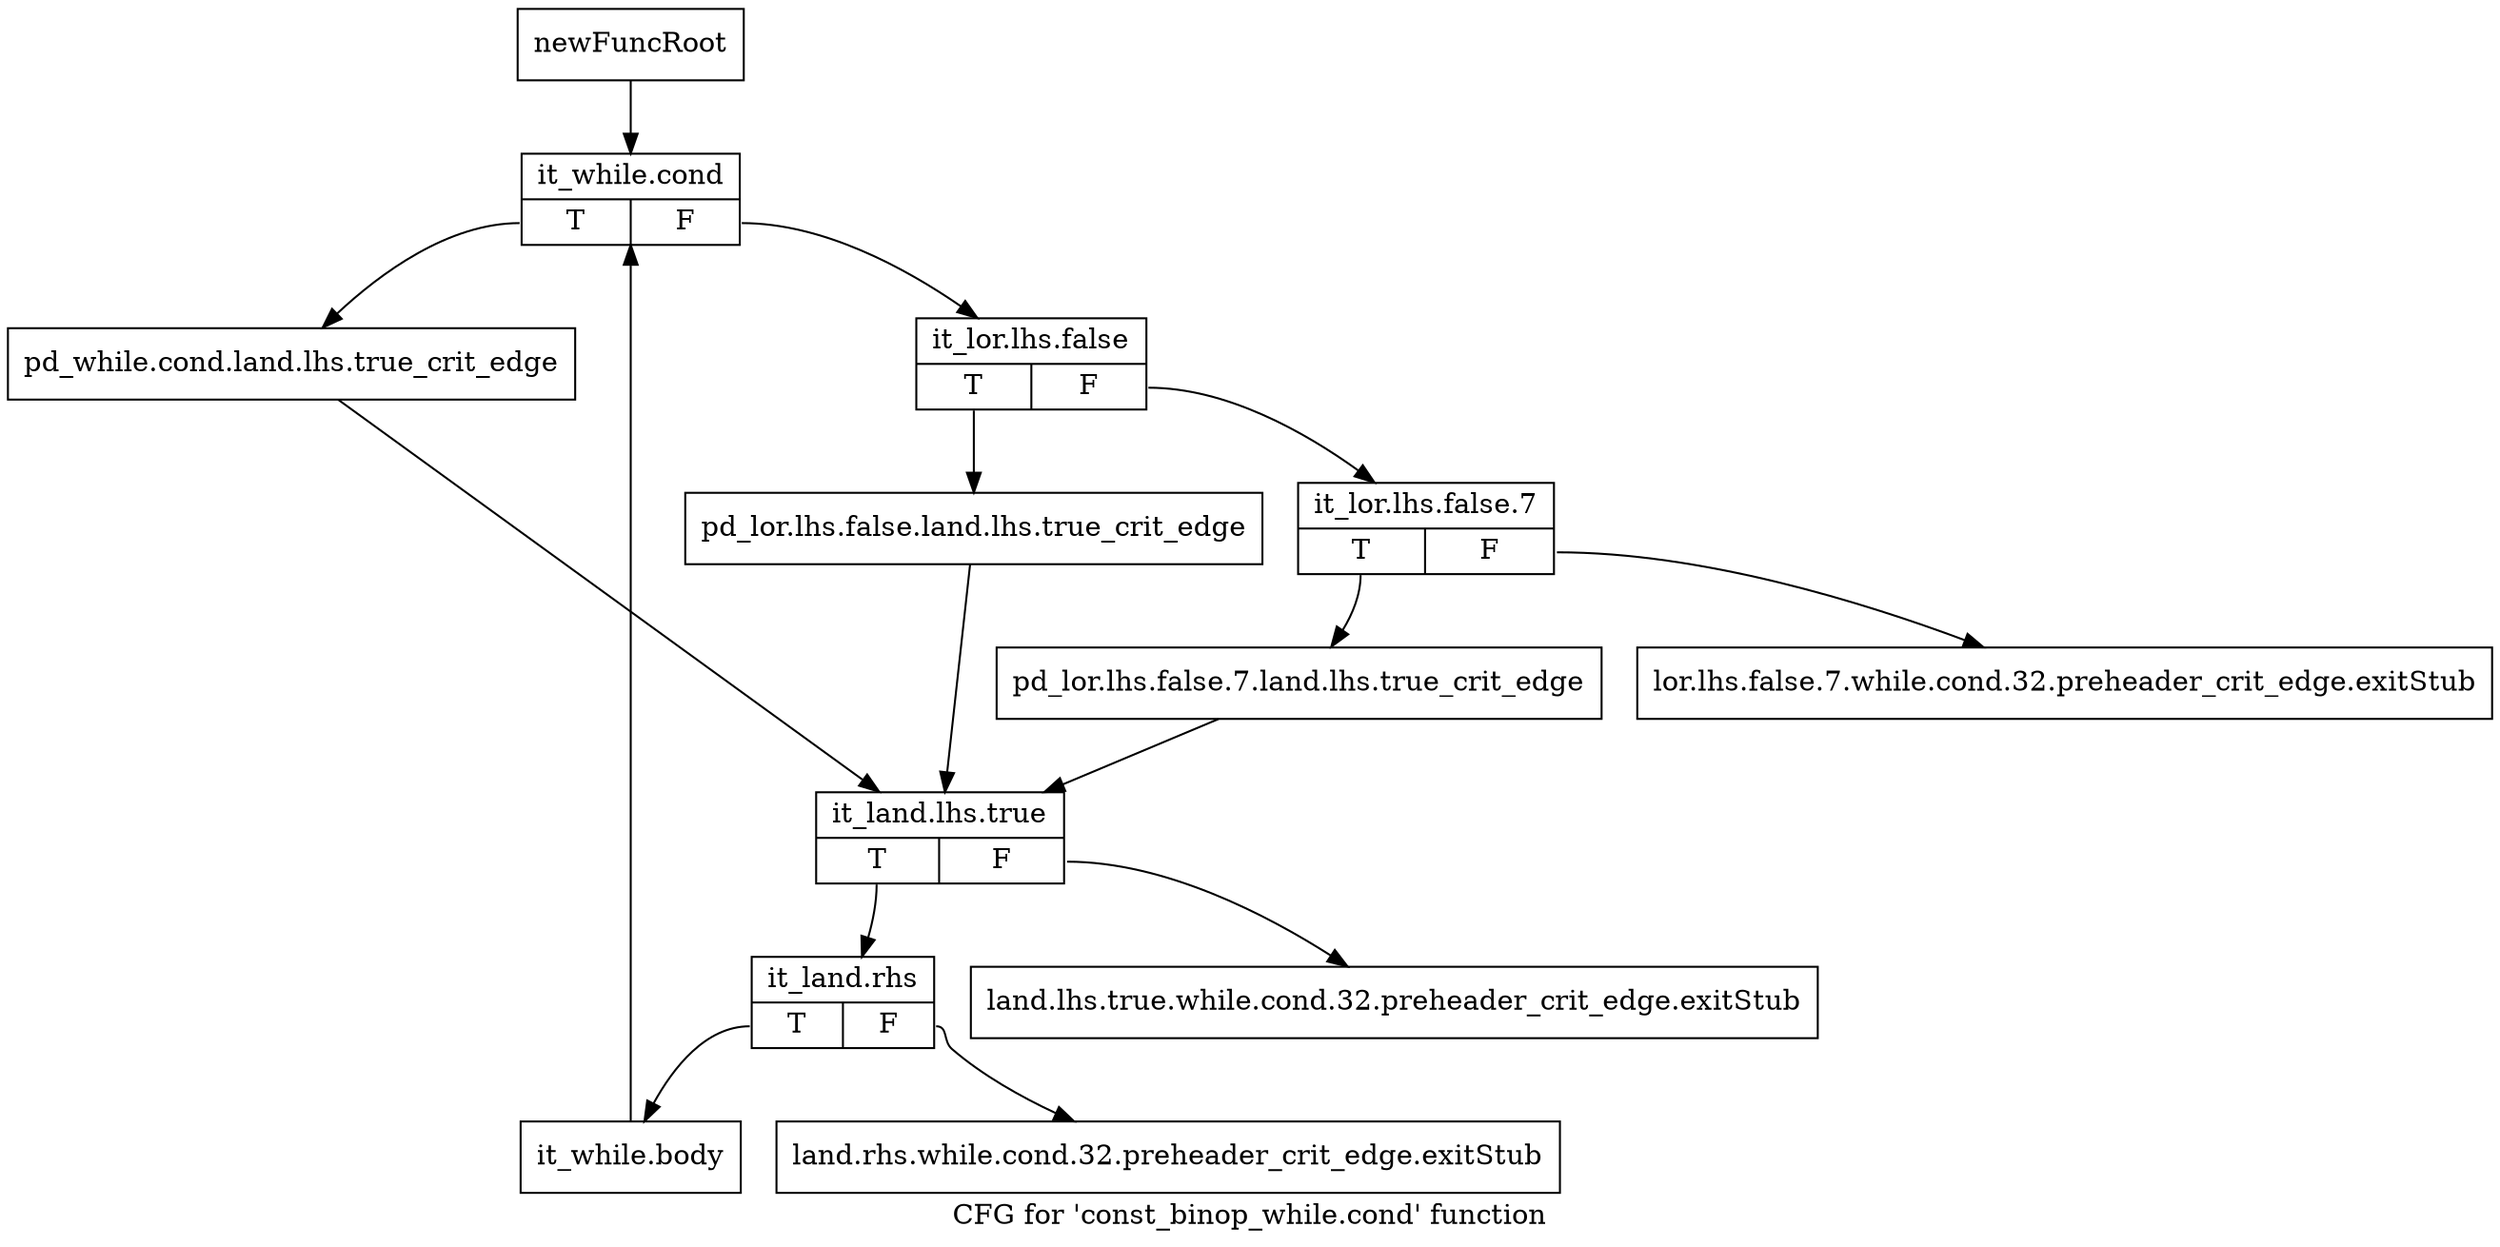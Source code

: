 digraph "CFG for 'const_binop_while.cond' function" {
	label="CFG for 'const_binop_while.cond' function";

	Node0xaf8b1c0 [shape=record,label="{newFuncRoot}"];
	Node0xaf8b1c0 -> Node0xaf8b300;
	Node0xaf8b210 [shape=record,label="{lor.lhs.false.7.while.cond.32.preheader_crit_edge.exitStub}"];
	Node0xaf8b260 [shape=record,label="{land.lhs.true.while.cond.32.preheader_crit_edge.exitStub}"];
	Node0xaf8b2b0 [shape=record,label="{land.rhs.while.cond.32.preheader_crit_edge.exitStub}"];
	Node0xaf8b300 [shape=record,label="{it_while.cond|{<s0>T|<s1>F}}"];
	Node0xaf8b300:s0 -> Node0xaf8bd60;
	Node0xaf8b300:s1 -> Node0xaf8bc20;
	Node0xaf8bc20 [shape=record,label="{it_lor.lhs.false|{<s0>T|<s1>F}}"];
	Node0xaf8bc20:s0 -> Node0xaf8bd10;
	Node0xaf8bc20:s1 -> Node0xaf8bc70;
	Node0xaf8bc70 [shape=record,label="{it_lor.lhs.false.7|{<s0>T|<s1>F}}"];
	Node0xaf8bc70:s0 -> Node0xaf8bcc0;
	Node0xaf8bc70:s1 -> Node0xaf8b210;
	Node0xaf8bcc0 [shape=record,label="{pd_lor.lhs.false.7.land.lhs.true_crit_edge}"];
	Node0xaf8bcc0 -> Node0xaf8bdb0;
	Node0xaf8bd10 [shape=record,label="{pd_lor.lhs.false.land.lhs.true_crit_edge}"];
	Node0xaf8bd10 -> Node0xaf8bdb0;
	Node0xaf8bd60 [shape=record,label="{pd_while.cond.land.lhs.true_crit_edge}"];
	Node0xaf8bd60 -> Node0xaf8bdb0;
	Node0xaf8bdb0 [shape=record,label="{it_land.lhs.true|{<s0>T|<s1>F}}"];
	Node0xaf8bdb0:s0 -> Node0xaf8be00;
	Node0xaf8bdb0:s1 -> Node0xaf8b260;
	Node0xaf8be00 [shape=record,label="{it_land.rhs|{<s0>T|<s1>F}}"];
	Node0xaf8be00:s0 -> Node0xaf8be50;
	Node0xaf8be00:s1 -> Node0xaf8b2b0;
	Node0xaf8be50 [shape=record,label="{it_while.body}"];
	Node0xaf8be50 -> Node0xaf8b300;
}
